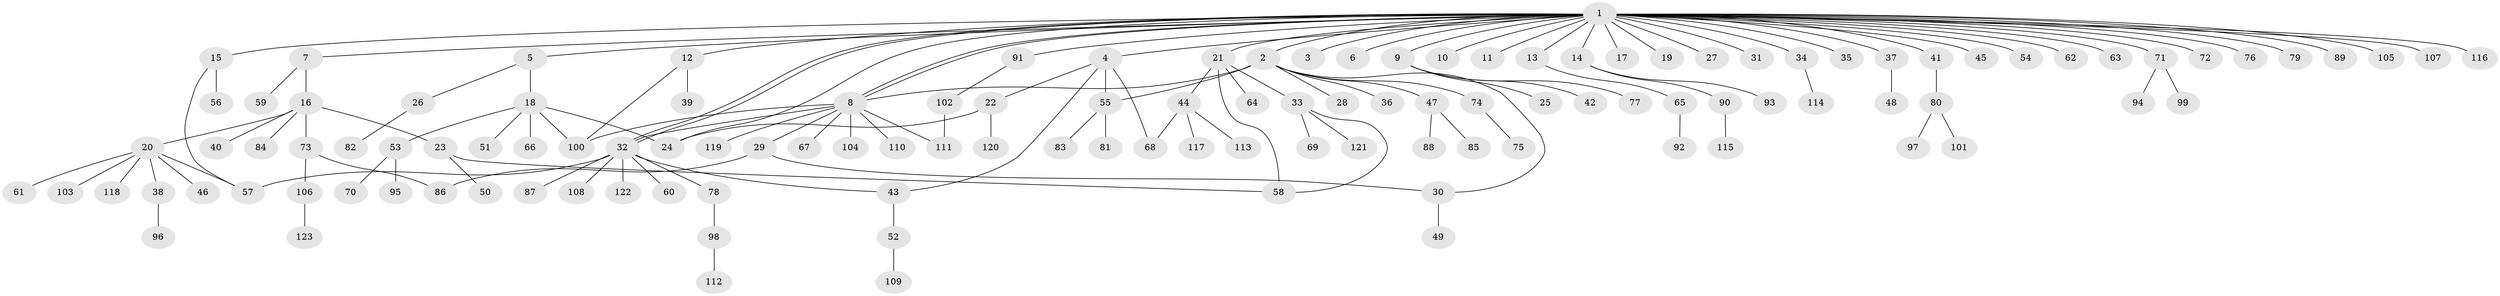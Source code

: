 // Generated by graph-tools (version 1.1) at 2025/49/03/09/25 03:49:50]
// undirected, 123 vertices, 140 edges
graph export_dot {
graph [start="1"]
  node [color=gray90,style=filled];
  1;
  2;
  3;
  4;
  5;
  6;
  7;
  8;
  9;
  10;
  11;
  12;
  13;
  14;
  15;
  16;
  17;
  18;
  19;
  20;
  21;
  22;
  23;
  24;
  25;
  26;
  27;
  28;
  29;
  30;
  31;
  32;
  33;
  34;
  35;
  36;
  37;
  38;
  39;
  40;
  41;
  42;
  43;
  44;
  45;
  46;
  47;
  48;
  49;
  50;
  51;
  52;
  53;
  54;
  55;
  56;
  57;
  58;
  59;
  60;
  61;
  62;
  63;
  64;
  65;
  66;
  67;
  68;
  69;
  70;
  71;
  72;
  73;
  74;
  75;
  76;
  77;
  78;
  79;
  80;
  81;
  82;
  83;
  84;
  85;
  86;
  87;
  88;
  89;
  90;
  91;
  92;
  93;
  94;
  95;
  96;
  97;
  98;
  99;
  100;
  101;
  102;
  103;
  104;
  105;
  106;
  107;
  108;
  109;
  110;
  111;
  112;
  113;
  114;
  115;
  116;
  117;
  118;
  119;
  120;
  121;
  122;
  123;
  1 -- 2;
  1 -- 3;
  1 -- 4;
  1 -- 5;
  1 -- 6;
  1 -- 7;
  1 -- 8;
  1 -- 8;
  1 -- 9;
  1 -- 10;
  1 -- 11;
  1 -- 12;
  1 -- 13;
  1 -- 14;
  1 -- 15;
  1 -- 17;
  1 -- 19;
  1 -- 21;
  1 -- 24;
  1 -- 27;
  1 -- 31;
  1 -- 32;
  1 -- 32;
  1 -- 34;
  1 -- 35;
  1 -- 37;
  1 -- 41;
  1 -- 45;
  1 -- 54;
  1 -- 62;
  1 -- 63;
  1 -- 71;
  1 -- 72;
  1 -- 76;
  1 -- 79;
  1 -- 89;
  1 -- 91;
  1 -- 105;
  1 -- 107;
  1 -- 116;
  2 -- 8;
  2 -- 28;
  2 -- 30;
  2 -- 36;
  2 -- 47;
  2 -- 55;
  2 -- 74;
  4 -- 22;
  4 -- 43;
  4 -- 55;
  4 -- 68;
  5 -- 18;
  5 -- 26;
  7 -- 16;
  7 -- 59;
  8 -- 29;
  8 -- 32;
  8 -- 67;
  8 -- 100;
  8 -- 104;
  8 -- 110;
  8 -- 111;
  8 -- 119;
  9 -- 25;
  9 -- 42;
  9 -- 77;
  12 -- 39;
  12 -- 100;
  13 -- 65;
  14 -- 90;
  14 -- 93;
  15 -- 56;
  15 -- 57;
  16 -- 20;
  16 -- 23;
  16 -- 40;
  16 -- 73;
  16 -- 84;
  18 -- 24;
  18 -- 51;
  18 -- 53;
  18 -- 66;
  18 -- 100;
  20 -- 38;
  20 -- 46;
  20 -- 57;
  20 -- 61;
  20 -- 103;
  20 -- 118;
  21 -- 33;
  21 -- 44;
  21 -- 58;
  21 -- 64;
  22 -- 24;
  22 -- 120;
  23 -- 50;
  23 -- 58;
  26 -- 82;
  29 -- 30;
  29 -- 86;
  30 -- 49;
  32 -- 43;
  32 -- 57;
  32 -- 60;
  32 -- 78;
  32 -- 87;
  32 -- 108;
  32 -- 122;
  33 -- 58;
  33 -- 69;
  33 -- 121;
  34 -- 114;
  37 -- 48;
  38 -- 96;
  41 -- 80;
  43 -- 52;
  44 -- 68;
  44 -- 113;
  44 -- 117;
  47 -- 85;
  47 -- 88;
  52 -- 109;
  53 -- 70;
  53 -- 95;
  55 -- 81;
  55 -- 83;
  65 -- 92;
  71 -- 94;
  71 -- 99;
  73 -- 86;
  73 -- 106;
  74 -- 75;
  78 -- 98;
  80 -- 97;
  80 -- 101;
  90 -- 115;
  91 -- 102;
  98 -- 112;
  102 -- 111;
  106 -- 123;
}
